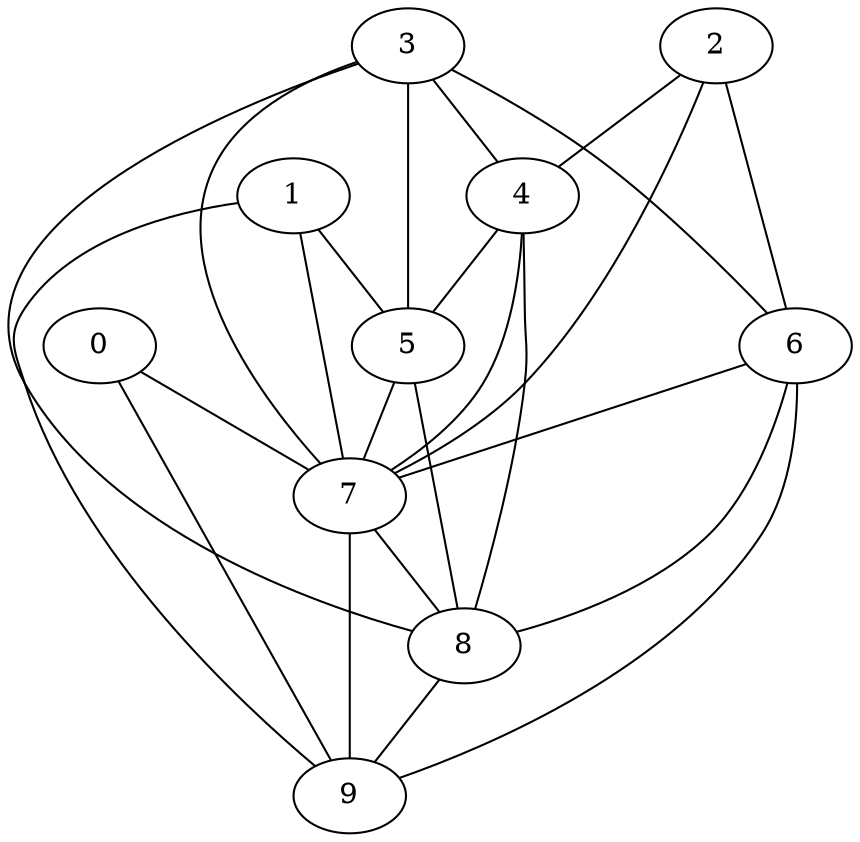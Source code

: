graph exempleCouplesGraphe {
	graph [bb="0,0,404.93,396"];
	node [label="\N"];
	0	 [height=0.5,
		pos="43.931,234",
		width=0.75];
	7	 [height=0.5,
		pos="163.93,162",
		width=0.75];
	0 -- 7	 [pos="64.016,221.95 86.168,208.66 121.6,187.4 143.78,174.09"];
	9	 [height=0.5,
		pos="163.93,18",
		width=0.75];
	0 -- 9	 [pos="53.347,217.05 75.724,176.77 131.89,75.668 154.39,35.169"];
	1	 [height=0.5,
		pos="136.93,306",
		width=0.75];
	5	 [height=0.5,
		pos="191.93,234",
		width=0.75];
	1 -- 5	 [pos="149.41,289.66 158.41,277.88 170.51,262.04 179.5,250.27"];
	1 -- 7	 [pos="140.3,288.05 145.47,260.46 155.32,207.9 160.52,180.17"];
	1 -- 9	 [pos="109.97,303.32 79.311,298.68 30.596,286.06 7.9311,252 -0.93314,238.68 3.0432,231.24 7.9311,216 34.134,134.33 111.66,61.651 146.56,\
32.072"];
	2	 [height=0.5,
		pos="339.93,378",
		width=0.75];
	4	 [height=0.5,
		pos="246.93,306",
		width=0.75];
	2 -- 4	 [pos="322,364.12 305.53,351.37 281.26,332.58 264.81,319.84"];
	6	 [height=0.5,
		pos="377.93,234",
		width=0.75];
	2 -- 6	 [pos="344.67,360.05 351.95,332.46 365.82,279.9 373.14,252.17"];
	2 -- 7	 [pos="333.26,360.4 320.55,328.6 290.29,260.75 247.93,216 230.05,197.11 204.29,181.82 186.01,172.39"];
	3	 [height=0.5,
		pos="191.93,378",
		width=0.75];
	3 -- 4	 [pos="204.41,361.66 213.41,349.88 225.51,334.04 234.5,322.27"];
	3 -- 5	 [pos="191.93,359.76 191.93,332.06 191.93,279.7 191.93,252.09"];
	3 -- 6	 [pos="213.38,367.04 232.38,356.92 260.5,340.94 282.93,324 313.93,300.58 345.9,268.29 363.72,249.43"];
	3 -- 7	 [pos="166.77,370.82 145.02,363.13 114.93,348.58 100.93,324 72.112,273.39 122.55,207.01 149.13,177.41"];
	8	 [height=0.5,
		pos="218.93,90",
		width=0.75];
	3 -- 8	 [pos="167.38,370.17 108.09,349.85 -34.952,291.74 7.9311,216 48.293,144.71 146.8,109.48 193.53,96.321"];
	4 -- 5	 [pos="234.45,289.66 225.45,277.88 213.35,262.04 204.36,250.27"];
	4 -- 7	 [pos="246.52,287.84 245.34,268.72 241.29,238.34 227.93,216 217.34,198.28 198.8,183.61 184.4,174.05"];
	4 -- 8	 [pos="247.35,288 247.57,277.5 247.82,264 247.93,252 248.08,236 249.74,231.9 247.93,216 243.47,176.75 231.44,131.91 224.35,107.72"];
	5 -- 7	 [pos="185.15,216.57 180.78,205.33 175.12,190.77 170.74,179.52"];
	5 -- 8	 [pos="195.3,216.05 200.47,188.46 210.32,135.9 215.52,108.17"];
	6 -- 7	 [pos="353.8,225.88 312.7,212.05 229.57,184.08 188.3,170.2"];
	6 -- 8	 [pos="373.76,215.93 368.33,196.03 357.07,164.17 336.93,144 311.15,118.17 270.74,103.41 244.55,96.048"];
	6 -- 9	 [pos="378.72,215.93 378.71,196.61 376.13,165.81 361.93,144 319.8,79.298 231.55,41.344 188.54,25.992"];
	7 -- 8	 [pos="176.41,145.66 185.41,133.88 197.51,118.04 206.5,106.27"];
	7 -- 9	 [pos="163.93,143.76 163.93,116.06 163.93,63.7 163.93,36.09"];
	8 -- 9	 [pos="206.45,73.662 197.45,61.879 185.35,46.042 176.36,34.273"];
}
